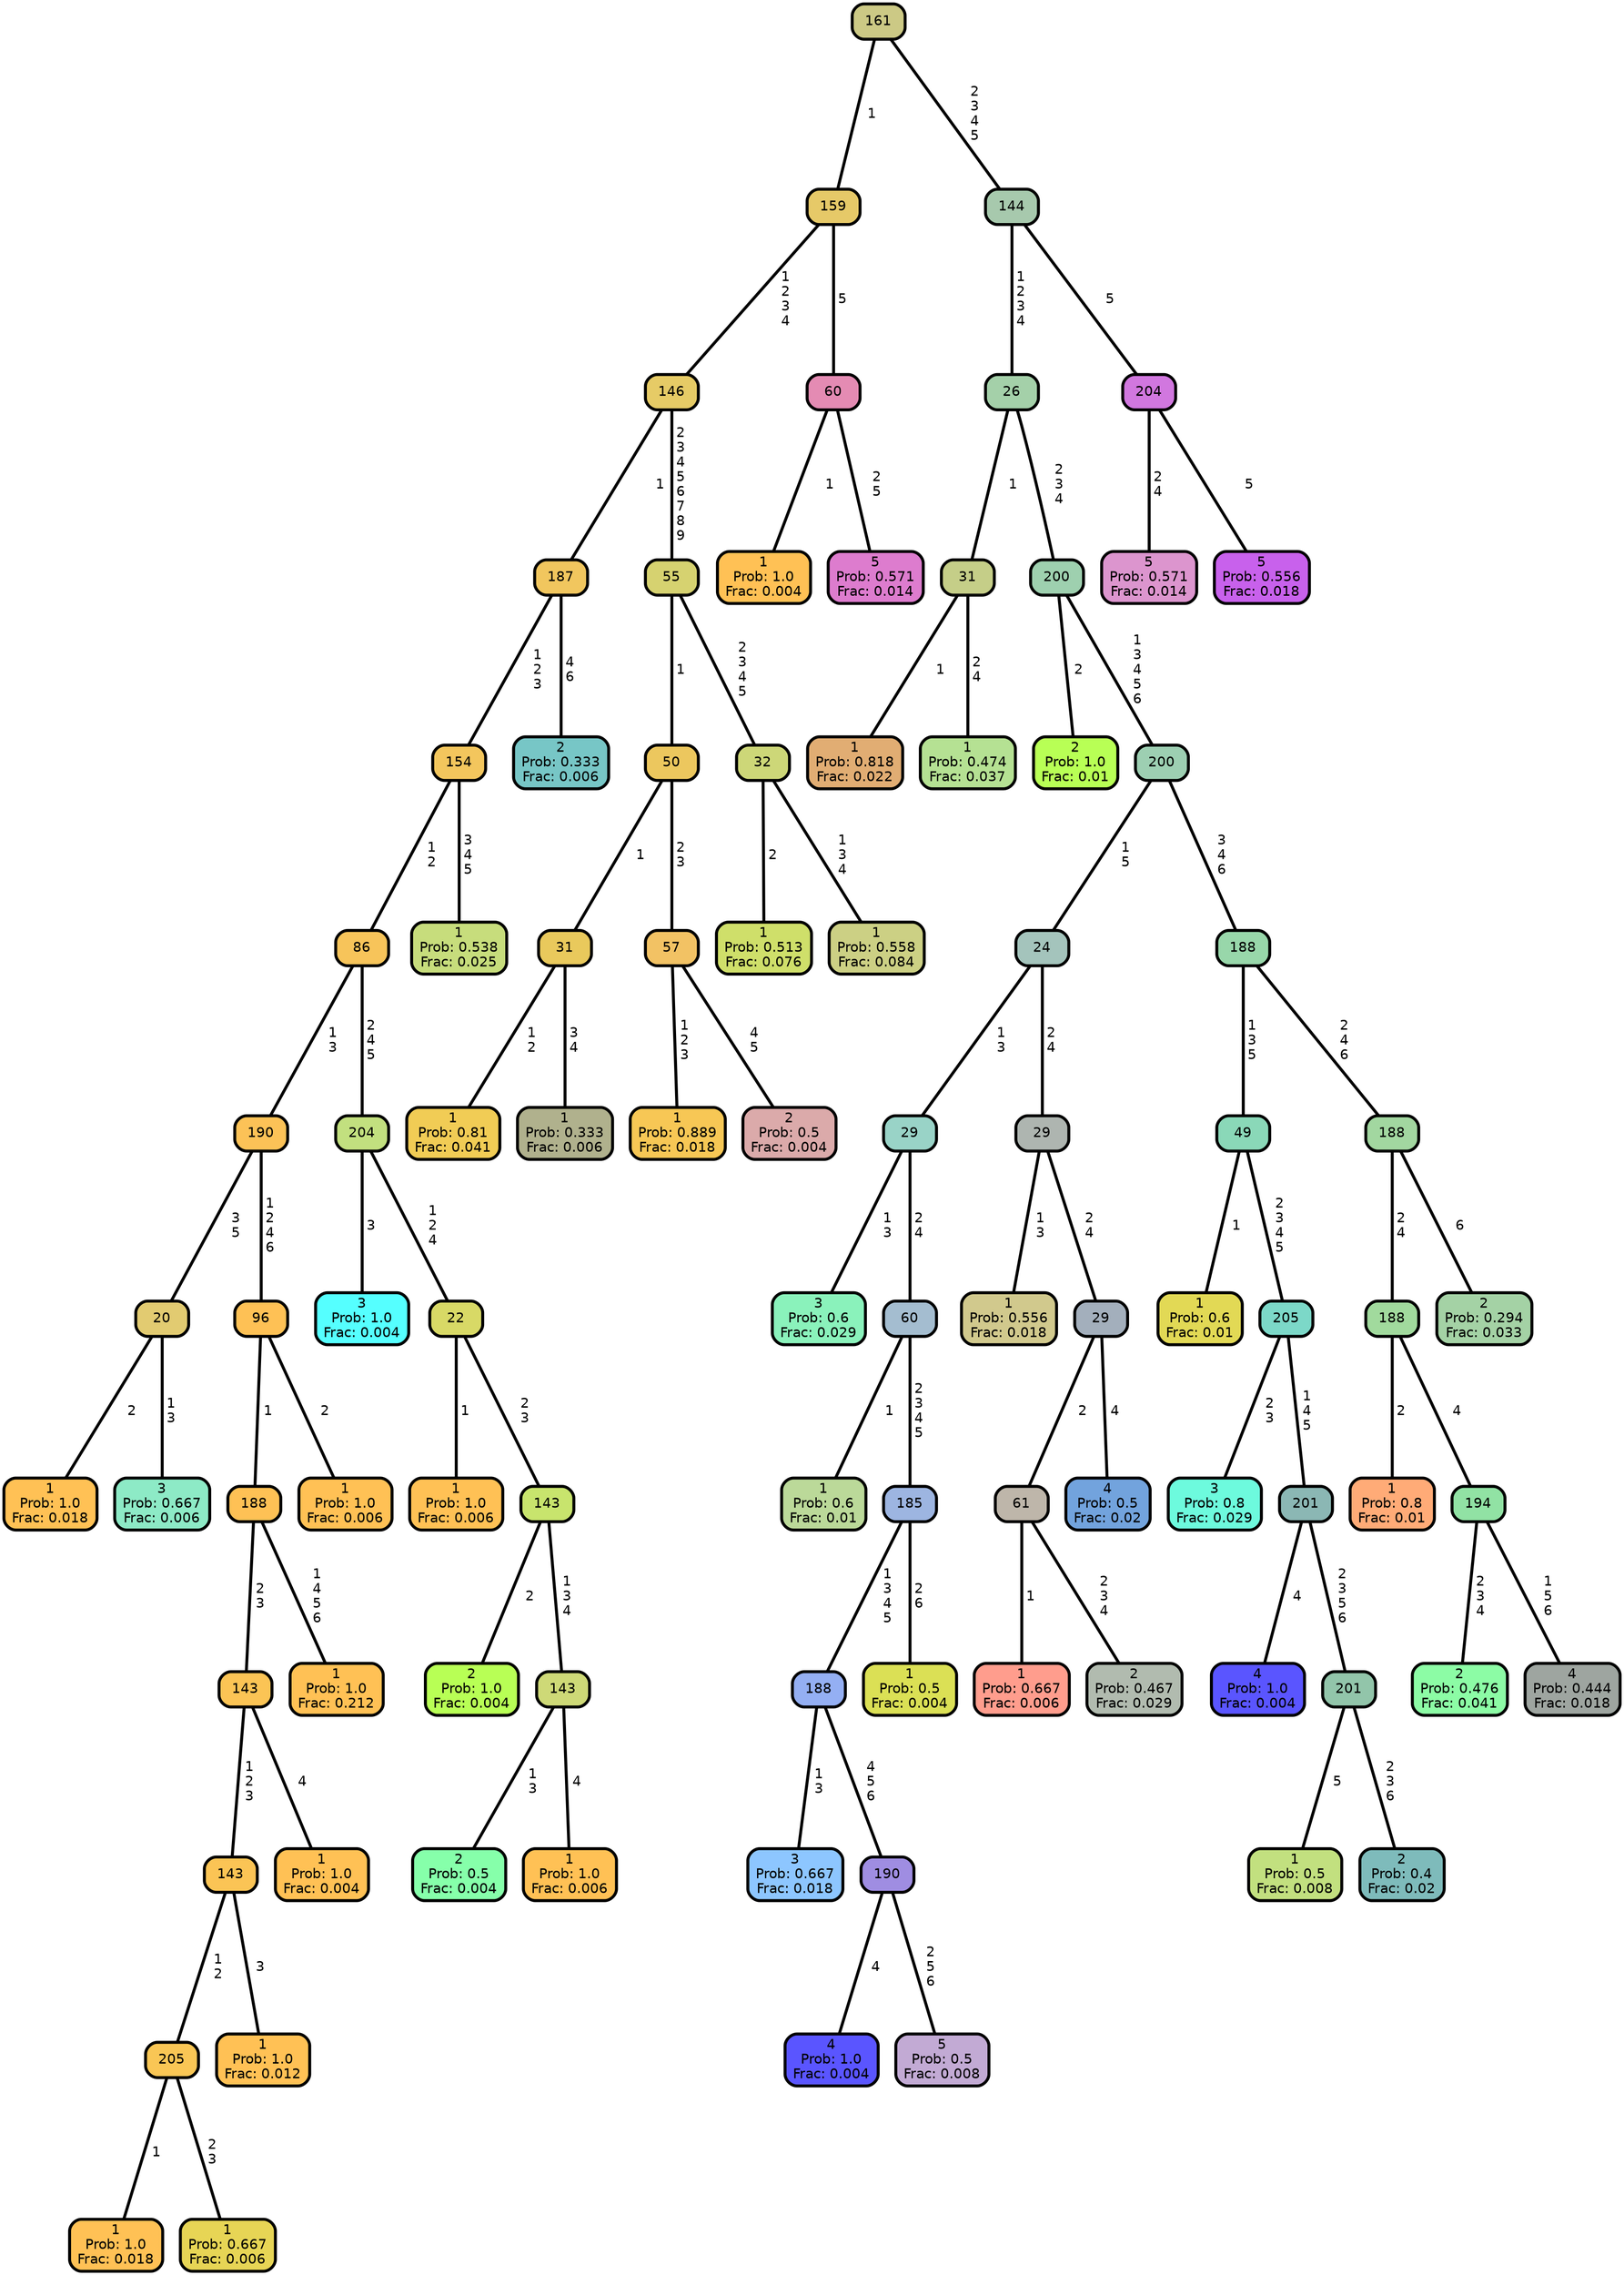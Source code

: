 graph Tree {
node [shape=box, style="filled, rounded",color="black",penwidth="3",fontcolor="black",                 fontname=helvetica] ;
graph [ranksep="0 equally", splines=straight,                 bgcolor=transparent, dpi=200] ;
edge [fontname=helvetica, color=black] ;
0 [label="1
Prob: 1.0
Frac: 0.018", fillcolor="#ffc155"] ;
1 [label="20", fillcolor="#e2cb71"] ;
2 [label="3
Prob: 0.667
Frac: 0.006", fillcolor="#8deac6"] ;
3 [label="190", fillcolor="#fcc257"] ;
4 [label="1
Prob: 1.0
Frac: 0.018", fillcolor="#ffc155"] ;
5 [label="205", fillcolor="#f9c655"] ;
6 [label="1
Prob: 0.667
Frac: 0.006", fillcolor="#e7d555"] ;
7 [label="143", fillcolor="#fbc455"] ;
8 [label="1
Prob: 1.0
Frac: 0.012", fillcolor="#ffc155"] ;
9 [label="143", fillcolor="#fbc455"] ;
10 [label="1
Prob: 1.0
Frac: 0.004", fillcolor="#ffc155"] ;
11 [label="188", fillcolor="#fec155"] ;
12 [label="1
Prob: 1.0
Frac: 0.212", fillcolor="#ffc155"] ;
13 [label="96", fillcolor="#fec155"] ;
14 [label="1
Prob: 1.0
Frac: 0.006", fillcolor="#ffc155"] ;
15 [label="86", fillcolor="#f7c45a"] ;
16 [label="3
Prob: 1.0
Frac: 0.004", fillcolor="#55ffff"] ;
17 [label="204", fillcolor="#c2e07f"] ;
18 [label="1
Prob: 1.0
Frac: 0.006", fillcolor="#ffc155"] ;
19 [label="22", fillcolor="#d8d966"] ;
20 [label="2
Prob: 1.0
Frac: 0.004", fillcolor="#b8ff55"] ;
21 [label="143", fillcolor="#c8e46d"] ;
22 [label="2
Prob: 0.5
Frac: 0.004", fillcolor="#86ffaa"] ;
23 [label="143", fillcolor="#ced977"] ;
24 [label="1
Prob: 1.0
Frac: 0.006", fillcolor="#ffc155"] ;
25 [label="154", fillcolor="#f3c65d"] ;
26 [label="1
Prob: 0.538
Frac: 0.025", fillcolor="#c7dd7c"] ;
27 [label="187", fillcolor="#f1c65e"] ;
28 [label="2
Prob: 0.333
Frac: 0.006", fillcolor="#77c6c6"] ;
29 [label="146", fillcolor="#e6cb66"] ;
30 [label="1
Prob: 0.81
Frac: 0.041", fillcolor="#f1cc55"] ;
31 [label="31", fillcolor="#e9c95c"] ;
32 [label="1
Prob: 0.333
Frac: 0.006", fillcolor="#b0b18d"] ;
33 [label="50", fillcolor="#ecc75e"] ;
34 [label="1
Prob: 0.889
Frac: 0.018", fillcolor="#f7c755"] ;
35 [label="57", fillcolor="#f2c264"] ;
36 [label="2
Prob: 0.5
Frac: 0.004", fillcolor="#dbaaaa"] ;
37 [label="55", fillcolor="#d6d270"] ;
38 [label="1
Prob: 0.513
Frac: 0.076", fillcolor="#cfdf6a"] ;
39 [label="32", fillcolor="#cdd778"] ;
40 [label="1
Prob: 0.558
Frac: 0.084", fillcolor="#ccd084"] ;
41 [label="159", fillcolor="#e6c968"] ;
42 [label="1
Prob: 1.0
Frac: 0.004", fillcolor="#ffc155"] ;
43 [label="60", fillcolor="#e48bb3"] ;
44 [label="5
Prob: 0.571
Frac: 0.014", fillcolor="#dd7cce"] ;
45 [label="161", fillcolor="#ccc985"] ;
46 [label="1
Prob: 0.818
Frac: 0.022", fillcolor="#e1ad73"] ;
47 [label="31", fillcolor="#c5ce88"] ;
48 [label="1
Prob: 0.474
Frac: 0.037", fillcolor="#b5e193"] ;
49 [label="26", fillcolor="#a4d0a9"] ;
50 [label="2
Prob: 1.0
Frac: 0.01", fillcolor="#b8ff55"] ;
51 [label="200", fillcolor="#9ed0af"] ;
52 [label="3
Prob: 0.6
Frac: 0.029", fillcolor="#8af2bb"] ;
53 [label="29", fillcolor="#99d3c7"] ;
54 [label="1
Prob: 0.6
Frac: 0.01", fillcolor="#bbd999"] ;
55 [label="60", fillcolor="#a4bdd0"] ;
56 [label="3
Prob: 0.667
Frac: 0.018", fillcolor="#8dc6ff"] ;
57 [label="188", fillcolor="#94aff3"] ;
58 [label="4
Prob: 1.0
Frac: 0.004", fillcolor="#5a55ff"] ;
59 [label="190", fillcolor="#9f8de2"] ;
60 [label="5
Prob: 0.5
Frac: 0.008", fillcolor="#c2aad4"] ;
61 [label="185", fillcolor="#9db5e1"] ;
62 [label="1
Prob: 0.5
Frac: 0.004", fillcolor="#dbe055"] ;
63 [label="24", fillcolor="#a4c4bc"] ;
64 [label="1
Prob: 0.556
Frac: 0.018", fillcolor="#d1c98d"] ;
65 [label="29", fillcolor="#aeb5b0"] ;
66 [label="1
Prob: 0.667
Frac: 0.006", fillcolor="#ff9d8d"] ;
67 [label="61", fillcolor="#beb6aa"] ;
68 [label="2
Prob: 0.467
Frac: 0.029", fillcolor="#b1bbaf"] ;
69 [label="29", fillcolor="#a3afbc"] ;
70 [label="4
Prob: 0.5
Frac: 0.02", fillcolor="#72a3dd"] ;
71 [label="200", fillcolor="#9dcfb2"] ;
72 [label="1
Prob: 0.6
Frac: 0.01", fillcolor="#e2d955"] ;
73 [label="49", fillcolor="#8ad8b8"] ;
74 [label="3
Prob: 0.8
Frac: 0.029", fillcolor="#6dfadd"] ;
75 [label="205", fillcolor="#7cd8c8"] ;
76 [label="4
Prob: 1.0
Frac: 0.004", fillcolor="#5a55ff"] ;
77 [label="201", fillcolor="#8bb7b4"] ;
78 [label="1
Prob: 0.5
Frac: 0.008", fillcolor="#c2e07f"] ;
79 [label="201", fillcolor="#92c5aa"] ;
80 [label="2
Prob: 0.4
Frac: 0.02", fillcolor="#7ebbbb"] ;
81 [label="188", fillcolor="#98d7aa"] ;
82 [label="1
Prob: 0.8
Frac: 0.01", fillcolor="#ffab77"] ;
83 [label="188", fillcolor="#a1da9d"] ;
84 [label="2
Prob: 0.476
Frac: 0.041", fillcolor="#8cfca5"] ;
85 [label="194", fillcolor="#91e2a4"] ;
86 [label="4
Prob: 0.444
Frac: 0.018", fillcolor="#9ea5a0"] ;
87 [label="188", fillcolor="#a2d7a0"] ;
88 [label="2
Prob: 0.294
Frac: 0.033", fillcolor="#a4d2a5"] ;
89 [label="144", fillcolor="#a7c9ad"] ;
90 [label="5
Prob: 0.571
Frac: 0.014", fillcolor="#dc95ce"] ;
91 [label="204", fillcolor="#d177df"] ;
92 [label="5
Prob: 0.556
Frac: 0.018", fillcolor="#c861ec"] ;
1 -- 0 [label=" 2",penwidth=3] ;
1 -- 2 [label=" 1\n 3",penwidth=3] ;
3 -- 1 [label=" 3\n 5",penwidth=3] ;
3 -- 13 [label=" 1\n 2\n 4\n 6",penwidth=3] ;
5 -- 4 [label=" 1",penwidth=3] ;
5 -- 6 [label=" 2\n 3",penwidth=3] ;
7 -- 5 [label=" 1\n 2",penwidth=3] ;
7 -- 8 [label=" 3",penwidth=3] ;
9 -- 7 [label=" 1\n 2\n 3",penwidth=3] ;
9 -- 10 [label=" 4",penwidth=3] ;
11 -- 9 [label=" 2\n 3",penwidth=3] ;
11 -- 12 [label=" 1\n 4\n 5\n 6",penwidth=3] ;
13 -- 11 [label=" 1",penwidth=3] ;
13 -- 14 [label=" 2",penwidth=3] ;
15 -- 3 [label=" 1\n 3",penwidth=3] ;
15 -- 17 [label=" 2\n 4\n 5",penwidth=3] ;
17 -- 16 [label=" 3",penwidth=3] ;
17 -- 19 [label=" 1\n 2\n 4",penwidth=3] ;
19 -- 18 [label=" 1",penwidth=3] ;
19 -- 21 [label=" 2\n 3",penwidth=3] ;
21 -- 20 [label=" 2",penwidth=3] ;
21 -- 23 [label=" 1\n 3\n 4",penwidth=3] ;
23 -- 22 [label=" 1\n 3",penwidth=3] ;
23 -- 24 [label=" 4",penwidth=3] ;
25 -- 15 [label=" 1\n 2",penwidth=3] ;
25 -- 26 [label=" 3\n 4\n 5",penwidth=3] ;
27 -- 25 [label=" 1\n 2\n 3",penwidth=3] ;
27 -- 28 [label=" 4\n 6",penwidth=3] ;
29 -- 27 [label=" 1",penwidth=3] ;
29 -- 37 [label=" 2\n 3\n 4\n 5\n 6\n 7\n 8\n 9",penwidth=3] ;
31 -- 30 [label=" 1\n 2",penwidth=3] ;
31 -- 32 [label=" 3\n 4",penwidth=3] ;
33 -- 31 [label=" 1",penwidth=3] ;
33 -- 35 [label=" 2\n 3",penwidth=3] ;
35 -- 34 [label=" 1\n 2\n 3",penwidth=3] ;
35 -- 36 [label=" 4\n 5",penwidth=3] ;
37 -- 33 [label=" 1",penwidth=3] ;
37 -- 39 [label=" 2\n 3\n 4\n 5",penwidth=3] ;
39 -- 38 [label=" 2",penwidth=3] ;
39 -- 40 [label=" 1\n 3\n 4",penwidth=3] ;
41 -- 29 [label=" 1\n 2\n 3\n 4",penwidth=3] ;
41 -- 43 [label=" 5",penwidth=3] ;
43 -- 42 [label=" 1",penwidth=3] ;
43 -- 44 [label=" 2\n 5",penwidth=3] ;
45 -- 41 [label=" 1",penwidth=3] ;
45 -- 89 [label=" 2\n 3\n 4\n 5",penwidth=3] ;
47 -- 46 [label=" 1",penwidth=3] ;
47 -- 48 [label=" 2\n 4",penwidth=3] ;
49 -- 47 [label=" 1",penwidth=3] ;
49 -- 51 [label=" 2\n 3\n 4",penwidth=3] ;
51 -- 50 [label=" 2",penwidth=3] ;
51 -- 71 [label=" 1\n 3\n 4\n 5\n 6",penwidth=3] ;
53 -- 52 [label=" 1\n 3",penwidth=3] ;
53 -- 55 [label=" 2\n 4",penwidth=3] ;
55 -- 54 [label=" 1",penwidth=3] ;
55 -- 61 [label=" 2\n 3\n 4\n 5",penwidth=3] ;
57 -- 56 [label=" 1\n 3",penwidth=3] ;
57 -- 59 [label=" 4\n 5\n 6",penwidth=3] ;
59 -- 58 [label=" 4",penwidth=3] ;
59 -- 60 [label=" 2\n 5\n 6",penwidth=3] ;
61 -- 57 [label=" 1\n 3\n 4\n 5",penwidth=3] ;
61 -- 62 [label=" 2\n 6",penwidth=3] ;
63 -- 53 [label=" 1\n 3",penwidth=3] ;
63 -- 65 [label=" 2\n 4",penwidth=3] ;
65 -- 64 [label=" 1\n 3",penwidth=3] ;
65 -- 69 [label=" 2\n 4",penwidth=3] ;
67 -- 66 [label=" 1",penwidth=3] ;
67 -- 68 [label=" 2\n 3\n 4",penwidth=3] ;
69 -- 67 [label=" 2",penwidth=3] ;
69 -- 70 [label=" 4",penwidth=3] ;
71 -- 63 [label=" 1\n 5",penwidth=3] ;
71 -- 81 [label=" 3\n 4\n 6",penwidth=3] ;
73 -- 72 [label=" 1",penwidth=3] ;
73 -- 75 [label=" 2\n 3\n 4\n 5",penwidth=3] ;
75 -- 74 [label=" 2\n 3",penwidth=3] ;
75 -- 77 [label=" 1\n 4\n 5",penwidth=3] ;
77 -- 76 [label=" 4",penwidth=3] ;
77 -- 79 [label=" 2\n 3\n 5\n 6",penwidth=3] ;
79 -- 78 [label=" 5",penwidth=3] ;
79 -- 80 [label=" 2\n 3\n 6",penwidth=3] ;
81 -- 73 [label=" 1\n 3\n 5",penwidth=3] ;
81 -- 87 [label=" 2\n 4\n 6",penwidth=3] ;
83 -- 82 [label=" 2",penwidth=3] ;
83 -- 85 [label=" 4",penwidth=3] ;
85 -- 84 [label=" 2\n 3\n 4",penwidth=3] ;
85 -- 86 [label=" 1\n 5\n 6",penwidth=3] ;
87 -- 83 [label=" 2\n 4",penwidth=3] ;
87 -- 88 [label=" 6",penwidth=3] ;
89 -- 49 [label=" 1\n 2\n 3\n 4",penwidth=3] ;
89 -- 91 [label=" 5",penwidth=3] ;
91 -- 90 [label=" 2\n 4",penwidth=3] ;
91 -- 92 [label=" 5",penwidth=3] ;
{rank = same;}}